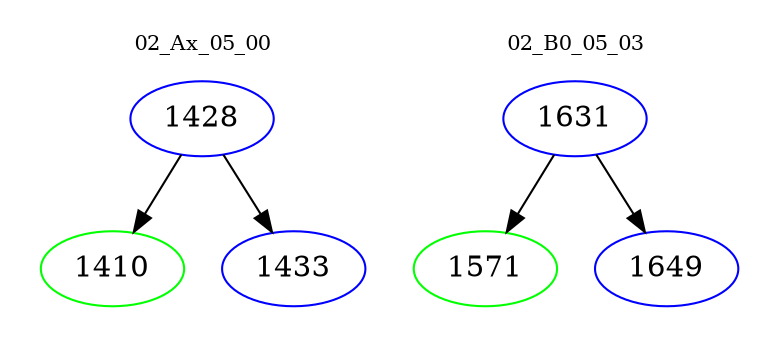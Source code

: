 digraph{
subgraph cluster_0 {
color = white
label = "02_Ax_05_00";
fontsize=10;
T0_1428 [label="1428", color="blue"]
T0_1428 -> T0_1410 [color="black"]
T0_1410 [label="1410", color="green"]
T0_1428 -> T0_1433 [color="black"]
T0_1433 [label="1433", color="blue"]
}
subgraph cluster_1 {
color = white
label = "02_B0_05_03";
fontsize=10;
T1_1631 [label="1631", color="blue"]
T1_1631 -> T1_1571 [color="black"]
T1_1571 [label="1571", color="green"]
T1_1631 -> T1_1649 [color="black"]
T1_1649 [label="1649", color="blue"]
}
}
